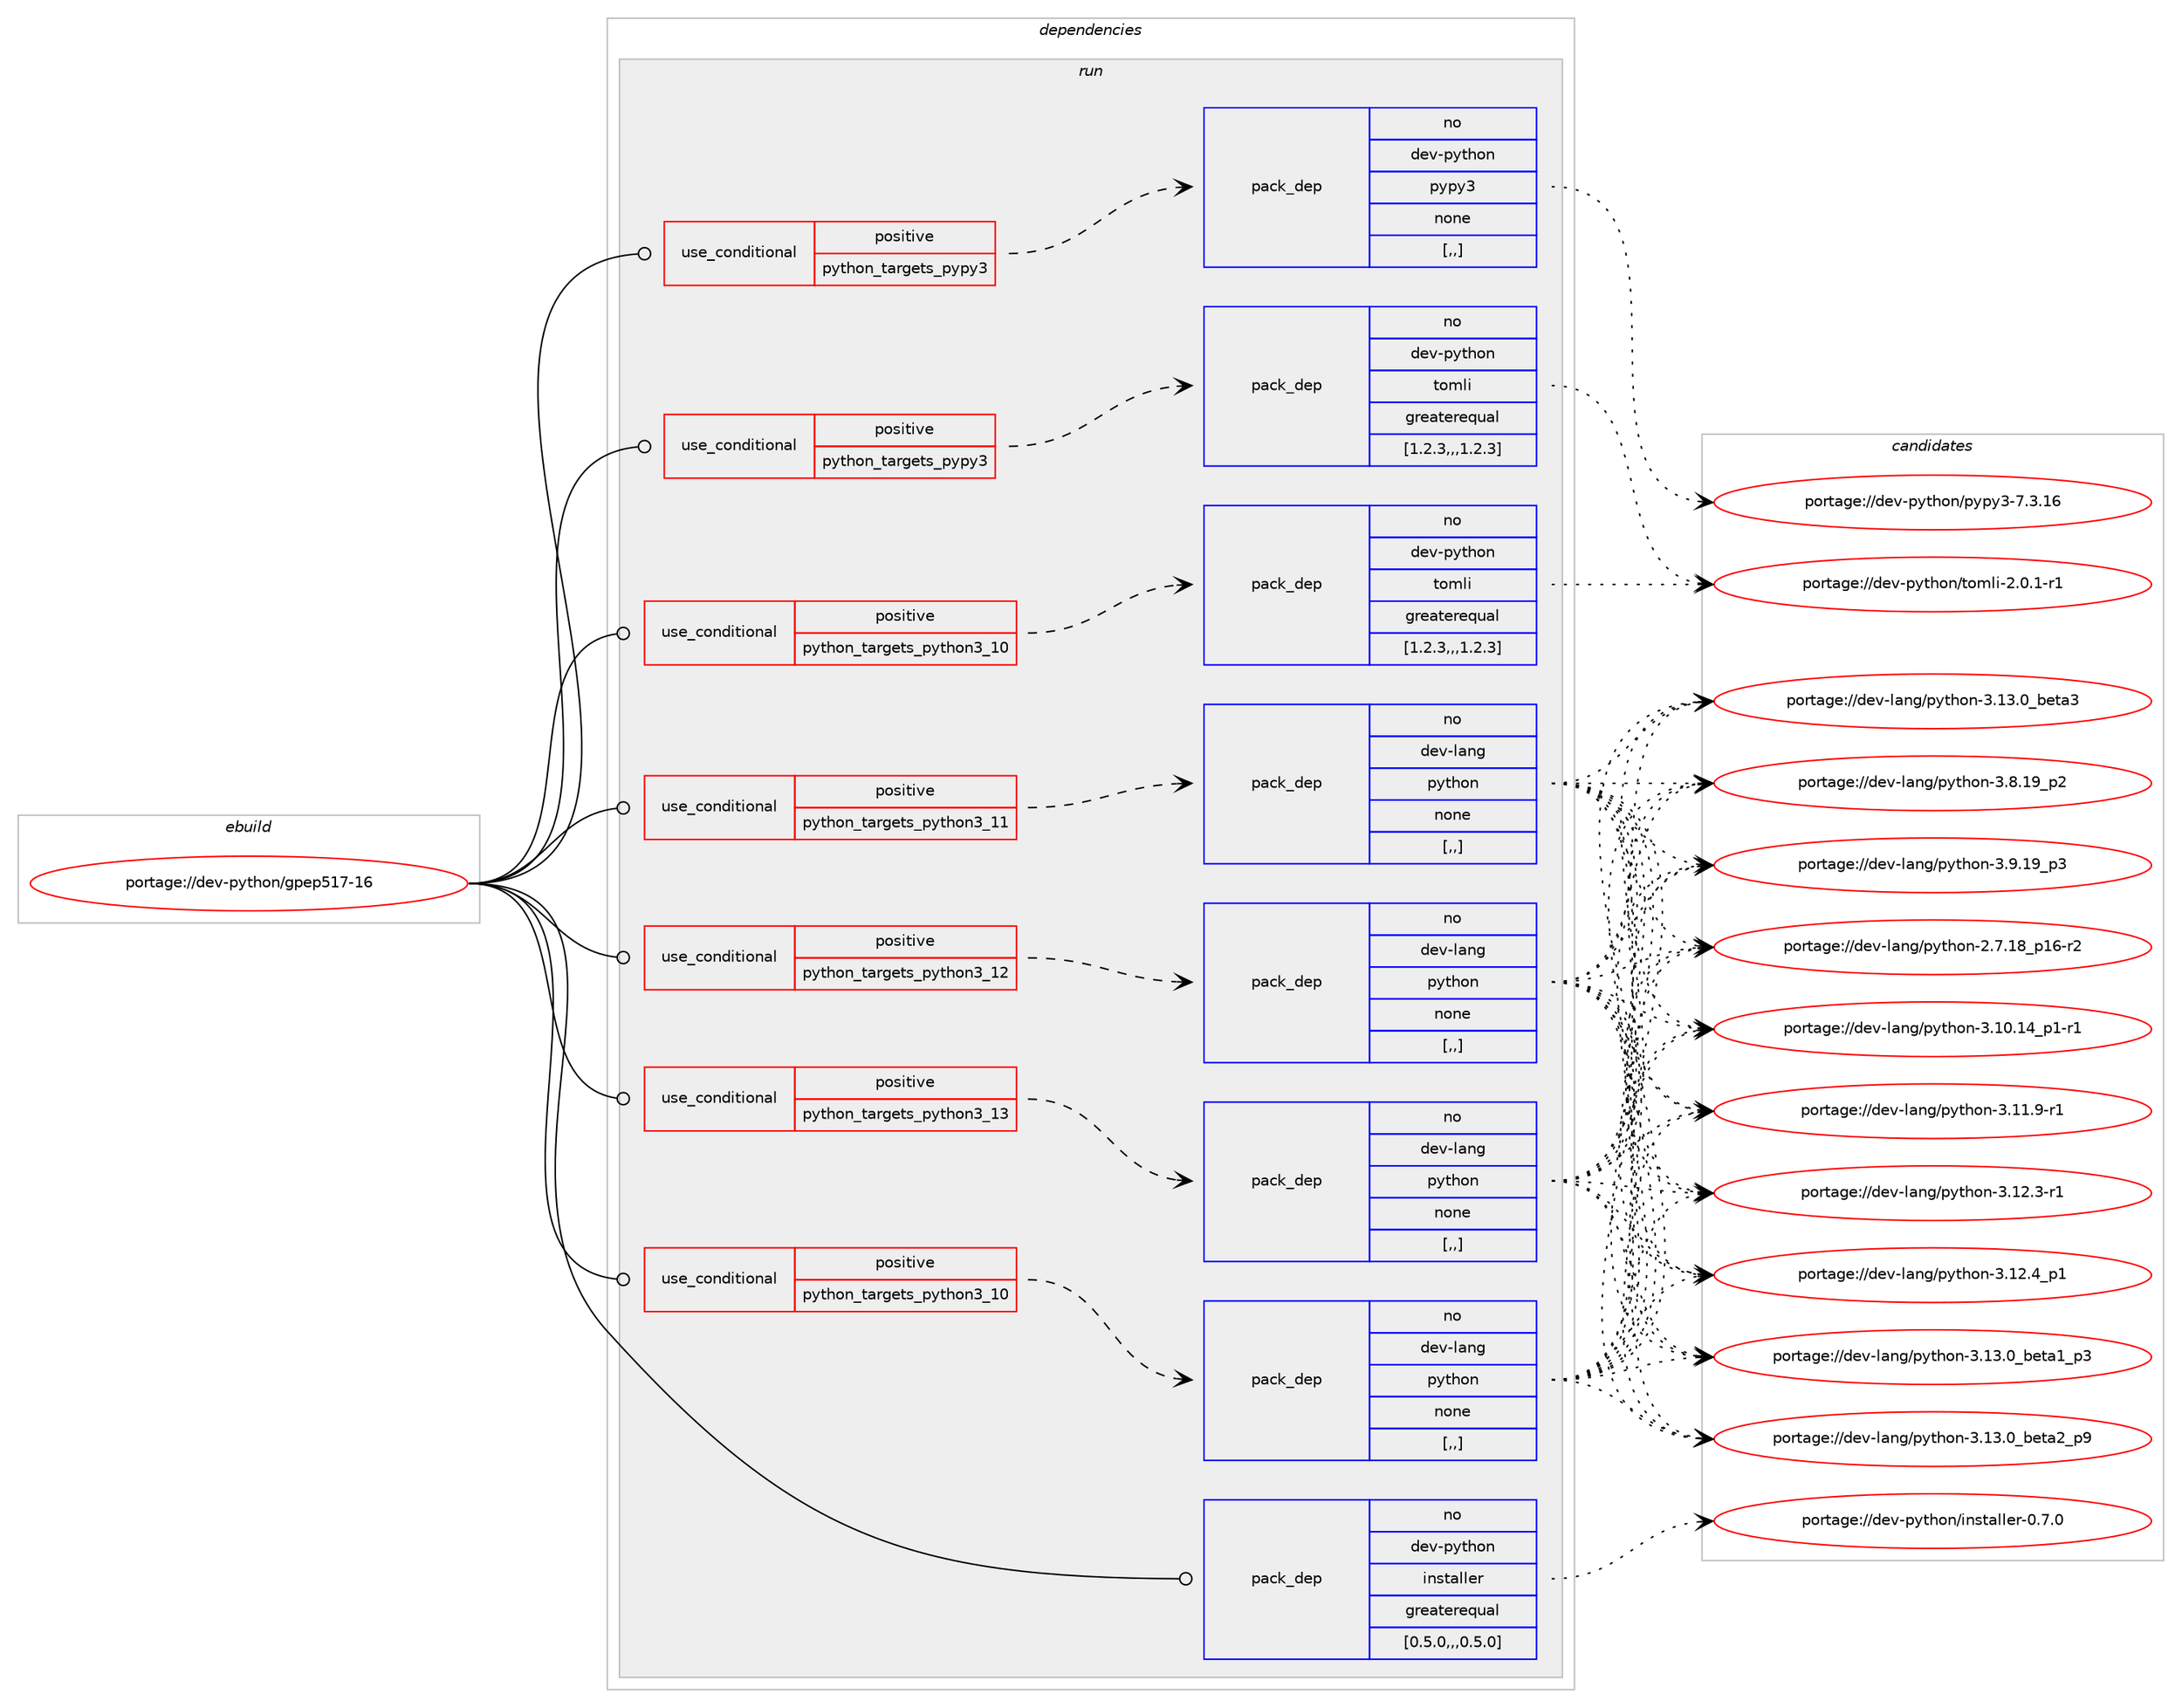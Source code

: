 digraph prolog {

# *************
# Graph options
# *************

newrank=true;
concentrate=true;
compound=true;
graph [rankdir=LR,fontname=Helvetica,fontsize=10,ranksep=1.5];#, ranksep=2.5, nodesep=0.2];
edge  [arrowhead=vee];
node  [fontname=Helvetica,fontsize=10];

# **********
# The ebuild
# **********

subgraph cluster_leftcol {
color=gray;
rank=same;
label=<<i>ebuild</i>>;
id [label="portage://dev-python/gpep517-16", color=red, width=4, href="../dev-python/gpep517-16.svg"];
}

# ****************
# The dependencies
# ****************

subgraph cluster_midcol {
color=gray;
label=<<i>dependencies</i>>;
subgraph cluster_compile {
fillcolor="#eeeeee";
style=filled;
label=<<i>compile</i>>;
}
subgraph cluster_compileandrun {
fillcolor="#eeeeee";
style=filled;
label=<<i>compile and run</i>>;
}
subgraph cluster_run {
fillcolor="#eeeeee";
style=filled;
label=<<i>run</i>>;
subgraph cond32199 {
dependency143789 [label=<<TABLE BORDER="0" CELLBORDER="1" CELLSPACING="0" CELLPADDING="4"><TR><TD ROWSPAN="3" CELLPADDING="10">use_conditional</TD></TR><TR><TD>positive</TD></TR><TR><TD>python_targets_pypy3</TD></TR></TABLE>>, shape=none, color=red];
subgraph pack110375 {
dependency143790 [label=<<TABLE BORDER="0" CELLBORDER="1" CELLSPACING="0" CELLPADDING="4" WIDTH="220"><TR><TD ROWSPAN="6" CELLPADDING="30">pack_dep</TD></TR><TR><TD WIDTH="110">no</TD></TR><TR><TD>dev-python</TD></TR><TR><TD>pypy3</TD></TR><TR><TD>none</TD></TR><TR><TD>[,,]</TD></TR></TABLE>>, shape=none, color=blue];
}
dependency143789:e -> dependency143790:w [weight=20,style="dashed",arrowhead="vee"];
}
id:e -> dependency143789:w [weight=20,style="solid",arrowhead="odot"];
subgraph cond32200 {
dependency143791 [label=<<TABLE BORDER="0" CELLBORDER="1" CELLSPACING="0" CELLPADDING="4"><TR><TD ROWSPAN="3" CELLPADDING="10">use_conditional</TD></TR><TR><TD>positive</TD></TR><TR><TD>python_targets_pypy3</TD></TR></TABLE>>, shape=none, color=red];
subgraph pack110376 {
dependency143792 [label=<<TABLE BORDER="0" CELLBORDER="1" CELLSPACING="0" CELLPADDING="4" WIDTH="220"><TR><TD ROWSPAN="6" CELLPADDING="30">pack_dep</TD></TR><TR><TD WIDTH="110">no</TD></TR><TR><TD>dev-python</TD></TR><TR><TD>tomli</TD></TR><TR><TD>greaterequal</TD></TR><TR><TD>[1.2.3,,,1.2.3]</TD></TR></TABLE>>, shape=none, color=blue];
}
dependency143791:e -> dependency143792:w [weight=20,style="dashed",arrowhead="vee"];
}
id:e -> dependency143791:w [weight=20,style="solid",arrowhead="odot"];
subgraph cond32201 {
dependency143793 [label=<<TABLE BORDER="0" CELLBORDER="1" CELLSPACING="0" CELLPADDING="4"><TR><TD ROWSPAN="3" CELLPADDING="10">use_conditional</TD></TR><TR><TD>positive</TD></TR><TR><TD>python_targets_python3_10</TD></TR></TABLE>>, shape=none, color=red];
subgraph pack110377 {
dependency143794 [label=<<TABLE BORDER="0" CELLBORDER="1" CELLSPACING="0" CELLPADDING="4" WIDTH="220"><TR><TD ROWSPAN="6" CELLPADDING="30">pack_dep</TD></TR><TR><TD WIDTH="110">no</TD></TR><TR><TD>dev-lang</TD></TR><TR><TD>python</TD></TR><TR><TD>none</TD></TR><TR><TD>[,,]</TD></TR></TABLE>>, shape=none, color=blue];
}
dependency143793:e -> dependency143794:w [weight=20,style="dashed",arrowhead="vee"];
}
id:e -> dependency143793:w [weight=20,style="solid",arrowhead="odot"];
subgraph cond32202 {
dependency143795 [label=<<TABLE BORDER="0" CELLBORDER="1" CELLSPACING="0" CELLPADDING="4"><TR><TD ROWSPAN="3" CELLPADDING="10">use_conditional</TD></TR><TR><TD>positive</TD></TR><TR><TD>python_targets_python3_10</TD></TR></TABLE>>, shape=none, color=red];
subgraph pack110378 {
dependency143796 [label=<<TABLE BORDER="0" CELLBORDER="1" CELLSPACING="0" CELLPADDING="4" WIDTH="220"><TR><TD ROWSPAN="6" CELLPADDING="30">pack_dep</TD></TR><TR><TD WIDTH="110">no</TD></TR><TR><TD>dev-python</TD></TR><TR><TD>tomli</TD></TR><TR><TD>greaterequal</TD></TR><TR><TD>[1.2.3,,,1.2.3]</TD></TR></TABLE>>, shape=none, color=blue];
}
dependency143795:e -> dependency143796:w [weight=20,style="dashed",arrowhead="vee"];
}
id:e -> dependency143795:w [weight=20,style="solid",arrowhead="odot"];
subgraph cond32203 {
dependency143797 [label=<<TABLE BORDER="0" CELLBORDER="1" CELLSPACING="0" CELLPADDING="4"><TR><TD ROWSPAN="3" CELLPADDING="10">use_conditional</TD></TR><TR><TD>positive</TD></TR><TR><TD>python_targets_python3_11</TD></TR></TABLE>>, shape=none, color=red];
subgraph pack110379 {
dependency143798 [label=<<TABLE BORDER="0" CELLBORDER="1" CELLSPACING="0" CELLPADDING="4" WIDTH="220"><TR><TD ROWSPAN="6" CELLPADDING="30">pack_dep</TD></TR><TR><TD WIDTH="110">no</TD></TR><TR><TD>dev-lang</TD></TR><TR><TD>python</TD></TR><TR><TD>none</TD></TR><TR><TD>[,,]</TD></TR></TABLE>>, shape=none, color=blue];
}
dependency143797:e -> dependency143798:w [weight=20,style="dashed",arrowhead="vee"];
}
id:e -> dependency143797:w [weight=20,style="solid",arrowhead="odot"];
subgraph cond32204 {
dependency143799 [label=<<TABLE BORDER="0" CELLBORDER="1" CELLSPACING="0" CELLPADDING="4"><TR><TD ROWSPAN="3" CELLPADDING="10">use_conditional</TD></TR><TR><TD>positive</TD></TR><TR><TD>python_targets_python3_12</TD></TR></TABLE>>, shape=none, color=red];
subgraph pack110380 {
dependency143800 [label=<<TABLE BORDER="0" CELLBORDER="1" CELLSPACING="0" CELLPADDING="4" WIDTH="220"><TR><TD ROWSPAN="6" CELLPADDING="30">pack_dep</TD></TR><TR><TD WIDTH="110">no</TD></TR><TR><TD>dev-lang</TD></TR><TR><TD>python</TD></TR><TR><TD>none</TD></TR><TR><TD>[,,]</TD></TR></TABLE>>, shape=none, color=blue];
}
dependency143799:e -> dependency143800:w [weight=20,style="dashed",arrowhead="vee"];
}
id:e -> dependency143799:w [weight=20,style="solid",arrowhead="odot"];
subgraph cond32205 {
dependency143801 [label=<<TABLE BORDER="0" CELLBORDER="1" CELLSPACING="0" CELLPADDING="4"><TR><TD ROWSPAN="3" CELLPADDING="10">use_conditional</TD></TR><TR><TD>positive</TD></TR><TR><TD>python_targets_python3_13</TD></TR></TABLE>>, shape=none, color=red];
subgraph pack110381 {
dependency143802 [label=<<TABLE BORDER="0" CELLBORDER="1" CELLSPACING="0" CELLPADDING="4" WIDTH="220"><TR><TD ROWSPAN="6" CELLPADDING="30">pack_dep</TD></TR><TR><TD WIDTH="110">no</TD></TR><TR><TD>dev-lang</TD></TR><TR><TD>python</TD></TR><TR><TD>none</TD></TR><TR><TD>[,,]</TD></TR></TABLE>>, shape=none, color=blue];
}
dependency143801:e -> dependency143802:w [weight=20,style="dashed",arrowhead="vee"];
}
id:e -> dependency143801:w [weight=20,style="solid",arrowhead="odot"];
subgraph pack110382 {
dependency143803 [label=<<TABLE BORDER="0" CELLBORDER="1" CELLSPACING="0" CELLPADDING="4" WIDTH="220"><TR><TD ROWSPAN="6" CELLPADDING="30">pack_dep</TD></TR><TR><TD WIDTH="110">no</TD></TR><TR><TD>dev-python</TD></TR><TR><TD>installer</TD></TR><TR><TD>greaterequal</TD></TR><TR><TD>[0.5.0,,,0.5.0]</TD></TR></TABLE>>, shape=none, color=blue];
}
id:e -> dependency143803:w [weight=20,style="solid",arrowhead="odot"];
}
}

# **************
# The candidates
# **************

subgraph cluster_choices {
rank=same;
color=gray;
label=<<i>candidates</i>>;

subgraph choice110375 {
color=black;
nodesep=1;
choice10010111845112121116104111110471121211121215145554651464954 [label="portage://dev-python/pypy3-7.3.16", color=red, width=4,href="../dev-python/pypy3-7.3.16.svg"];
dependency143790:e -> choice10010111845112121116104111110471121211121215145554651464954:w [style=dotted,weight="100"];
}
subgraph choice110376 {
color=black;
nodesep=1;
choice10010111845112121116104111110471161111091081054550464846494511449 [label="portage://dev-python/tomli-2.0.1-r1", color=red, width=4,href="../dev-python/tomli-2.0.1-r1.svg"];
dependency143792:e -> choice10010111845112121116104111110471161111091081054550464846494511449:w [style=dotted,weight="100"];
}
subgraph choice110377 {
color=black;
nodesep=1;
choice100101118451089711010347112121116104111110455046554649569511249544511450 [label="portage://dev-lang/python-2.7.18_p16-r2", color=red, width=4,href="../dev-lang/python-2.7.18_p16-r2.svg"];
choice100101118451089711010347112121116104111110455146494846495295112494511449 [label="portage://dev-lang/python-3.10.14_p1-r1", color=red, width=4,href="../dev-lang/python-3.10.14_p1-r1.svg"];
choice100101118451089711010347112121116104111110455146494946574511449 [label="portage://dev-lang/python-3.11.9-r1", color=red, width=4,href="../dev-lang/python-3.11.9-r1.svg"];
choice100101118451089711010347112121116104111110455146495046514511449 [label="portage://dev-lang/python-3.12.3-r1", color=red, width=4,href="../dev-lang/python-3.12.3-r1.svg"];
choice100101118451089711010347112121116104111110455146495046529511249 [label="portage://dev-lang/python-3.12.4_p1", color=red, width=4,href="../dev-lang/python-3.12.4_p1.svg"];
choice10010111845108971101034711212111610411111045514649514648959810111697499511251 [label="portage://dev-lang/python-3.13.0_beta1_p3", color=red, width=4,href="../dev-lang/python-3.13.0_beta1_p3.svg"];
choice10010111845108971101034711212111610411111045514649514648959810111697509511257 [label="portage://dev-lang/python-3.13.0_beta2_p9", color=red, width=4,href="../dev-lang/python-3.13.0_beta2_p9.svg"];
choice1001011184510897110103471121211161041111104551464951464895981011169751 [label="portage://dev-lang/python-3.13.0_beta3", color=red, width=4,href="../dev-lang/python-3.13.0_beta3.svg"];
choice100101118451089711010347112121116104111110455146564649579511250 [label="portage://dev-lang/python-3.8.19_p2", color=red, width=4,href="../dev-lang/python-3.8.19_p2.svg"];
choice100101118451089711010347112121116104111110455146574649579511251 [label="portage://dev-lang/python-3.9.19_p3", color=red, width=4,href="../dev-lang/python-3.9.19_p3.svg"];
dependency143794:e -> choice100101118451089711010347112121116104111110455046554649569511249544511450:w [style=dotted,weight="100"];
dependency143794:e -> choice100101118451089711010347112121116104111110455146494846495295112494511449:w [style=dotted,weight="100"];
dependency143794:e -> choice100101118451089711010347112121116104111110455146494946574511449:w [style=dotted,weight="100"];
dependency143794:e -> choice100101118451089711010347112121116104111110455146495046514511449:w [style=dotted,weight="100"];
dependency143794:e -> choice100101118451089711010347112121116104111110455146495046529511249:w [style=dotted,weight="100"];
dependency143794:e -> choice10010111845108971101034711212111610411111045514649514648959810111697499511251:w [style=dotted,weight="100"];
dependency143794:e -> choice10010111845108971101034711212111610411111045514649514648959810111697509511257:w [style=dotted,weight="100"];
dependency143794:e -> choice1001011184510897110103471121211161041111104551464951464895981011169751:w [style=dotted,weight="100"];
dependency143794:e -> choice100101118451089711010347112121116104111110455146564649579511250:w [style=dotted,weight="100"];
dependency143794:e -> choice100101118451089711010347112121116104111110455146574649579511251:w [style=dotted,weight="100"];
}
subgraph choice110378 {
color=black;
nodesep=1;
choice10010111845112121116104111110471161111091081054550464846494511449 [label="portage://dev-python/tomli-2.0.1-r1", color=red, width=4,href="../dev-python/tomli-2.0.1-r1.svg"];
dependency143796:e -> choice10010111845112121116104111110471161111091081054550464846494511449:w [style=dotted,weight="100"];
}
subgraph choice110379 {
color=black;
nodesep=1;
choice100101118451089711010347112121116104111110455046554649569511249544511450 [label="portage://dev-lang/python-2.7.18_p16-r2", color=red, width=4,href="../dev-lang/python-2.7.18_p16-r2.svg"];
choice100101118451089711010347112121116104111110455146494846495295112494511449 [label="portage://dev-lang/python-3.10.14_p1-r1", color=red, width=4,href="../dev-lang/python-3.10.14_p1-r1.svg"];
choice100101118451089711010347112121116104111110455146494946574511449 [label="portage://dev-lang/python-3.11.9-r1", color=red, width=4,href="../dev-lang/python-3.11.9-r1.svg"];
choice100101118451089711010347112121116104111110455146495046514511449 [label="portage://dev-lang/python-3.12.3-r1", color=red, width=4,href="../dev-lang/python-3.12.3-r1.svg"];
choice100101118451089711010347112121116104111110455146495046529511249 [label="portage://dev-lang/python-3.12.4_p1", color=red, width=4,href="../dev-lang/python-3.12.4_p1.svg"];
choice10010111845108971101034711212111610411111045514649514648959810111697499511251 [label="portage://dev-lang/python-3.13.0_beta1_p3", color=red, width=4,href="../dev-lang/python-3.13.0_beta1_p3.svg"];
choice10010111845108971101034711212111610411111045514649514648959810111697509511257 [label="portage://dev-lang/python-3.13.0_beta2_p9", color=red, width=4,href="../dev-lang/python-3.13.0_beta2_p9.svg"];
choice1001011184510897110103471121211161041111104551464951464895981011169751 [label="portage://dev-lang/python-3.13.0_beta3", color=red, width=4,href="../dev-lang/python-3.13.0_beta3.svg"];
choice100101118451089711010347112121116104111110455146564649579511250 [label="portage://dev-lang/python-3.8.19_p2", color=red, width=4,href="../dev-lang/python-3.8.19_p2.svg"];
choice100101118451089711010347112121116104111110455146574649579511251 [label="portage://dev-lang/python-3.9.19_p3", color=red, width=4,href="../dev-lang/python-3.9.19_p3.svg"];
dependency143798:e -> choice100101118451089711010347112121116104111110455046554649569511249544511450:w [style=dotted,weight="100"];
dependency143798:e -> choice100101118451089711010347112121116104111110455146494846495295112494511449:w [style=dotted,weight="100"];
dependency143798:e -> choice100101118451089711010347112121116104111110455146494946574511449:w [style=dotted,weight="100"];
dependency143798:e -> choice100101118451089711010347112121116104111110455146495046514511449:w [style=dotted,weight="100"];
dependency143798:e -> choice100101118451089711010347112121116104111110455146495046529511249:w [style=dotted,weight="100"];
dependency143798:e -> choice10010111845108971101034711212111610411111045514649514648959810111697499511251:w [style=dotted,weight="100"];
dependency143798:e -> choice10010111845108971101034711212111610411111045514649514648959810111697509511257:w [style=dotted,weight="100"];
dependency143798:e -> choice1001011184510897110103471121211161041111104551464951464895981011169751:w [style=dotted,weight="100"];
dependency143798:e -> choice100101118451089711010347112121116104111110455146564649579511250:w [style=dotted,weight="100"];
dependency143798:e -> choice100101118451089711010347112121116104111110455146574649579511251:w [style=dotted,weight="100"];
}
subgraph choice110380 {
color=black;
nodesep=1;
choice100101118451089711010347112121116104111110455046554649569511249544511450 [label="portage://dev-lang/python-2.7.18_p16-r2", color=red, width=4,href="../dev-lang/python-2.7.18_p16-r2.svg"];
choice100101118451089711010347112121116104111110455146494846495295112494511449 [label="portage://dev-lang/python-3.10.14_p1-r1", color=red, width=4,href="../dev-lang/python-3.10.14_p1-r1.svg"];
choice100101118451089711010347112121116104111110455146494946574511449 [label="portage://dev-lang/python-3.11.9-r1", color=red, width=4,href="../dev-lang/python-3.11.9-r1.svg"];
choice100101118451089711010347112121116104111110455146495046514511449 [label="portage://dev-lang/python-3.12.3-r1", color=red, width=4,href="../dev-lang/python-3.12.3-r1.svg"];
choice100101118451089711010347112121116104111110455146495046529511249 [label="portage://dev-lang/python-3.12.4_p1", color=red, width=4,href="../dev-lang/python-3.12.4_p1.svg"];
choice10010111845108971101034711212111610411111045514649514648959810111697499511251 [label="portage://dev-lang/python-3.13.0_beta1_p3", color=red, width=4,href="../dev-lang/python-3.13.0_beta1_p3.svg"];
choice10010111845108971101034711212111610411111045514649514648959810111697509511257 [label="portage://dev-lang/python-3.13.0_beta2_p9", color=red, width=4,href="../dev-lang/python-3.13.0_beta2_p9.svg"];
choice1001011184510897110103471121211161041111104551464951464895981011169751 [label="portage://dev-lang/python-3.13.0_beta3", color=red, width=4,href="../dev-lang/python-3.13.0_beta3.svg"];
choice100101118451089711010347112121116104111110455146564649579511250 [label="portage://dev-lang/python-3.8.19_p2", color=red, width=4,href="../dev-lang/python-3.8.19_p2.svg"];
choice100101118451089711010347112121116104111110455146574649579511251 [label="portage://dev-lang/python-3.9.19_p3", color=red, width=4,href="../dev-lang/python-3.9.19_p3.svg"];
dependency143800:e -> choice100101118451089711010347112121116104111110455046554649569511249544511450:w [style=dotted,weight="100"];
dependency143800:e -> choice100101118451089711010347112121116104111110455146494846495295112494511449:w [style=dotted,weight="100"];
dependency143800:e -> choice100101118451089711010347112121116104111110455146494946574511449:w [style=dotted,weight="100"];
dependency143800:e -> choice100101118451089711010347112121116104111110455146495046514511449:w [style=dotted,weight="100"];
dependency143800:e -> choice100101118451089711010347112121116104111110455146495046529511249:w [style=dotted,weight="100"];
dependency143800:e -> choice10010111845108971101034711212111610411111045514649514648959810111697499511251:w [style=dotted,weight="100"];
dependency143800:e -> choice10010111845108971101034711212111610411111045514649514648959810111697509511257:w [style=dotted,weight="100"];
dependency143800:e -> choice1001011184510897110103471121211161041111104551464951464895981011169751:w [style=dotted,weight="100"];
dependency143800:e -> choice100101118451089711010347112121116104111110455146564649579511250:w [style=dotted,weight="100"];
dependency143800:e -> choice100101118451089711010347112121116104111110455146574649579511251:w [style=dotted,weight="100"];
}
subgraph choice110381 {
color=black;
nodesep=1;
choice100101118451089711010347112121116104111110455046554649569511249544511450 [label="portage://dev-lang/python-2.7.18_p16-r2", color=red, width=4,href="../dev-lang/python-2.7.18_p16-r2.svg"];
choice100101118451089711010347112121116104111110455146494846495295112494511449 [label="portage://dev-lang/python-3.10.14_p1-r1", color=red, width=4,href="../dev-lang/python-3.10.14_p1-r1.svg"];
choice100101118451089711010347112121116104111110455146494946574511449 [label="portage://dev-lang/python-3.11.9-r1", color=red, width=4,href="../dev-lang/python-3.11.9-r1.svg"];
choice100101118451089711010347112121116104111110455146495046514511449 [label="portage://dev-lang/python-3.12.3-r1", color=red, width=4,href="../dev-lang/python-3.12.3-r1.svg"];
choice100101118451089711010347112121116104111110455146495046529511249 [label="portage://dev-lang/python-3.12.4_p1", color=red, width=4,href="../dev-lang/python-3.12.4_p1.svg"];
choice10010111845108971101034711212111610411111045514649514648959810111697499511251 [label="portage://dev-lang/python-3.13.0_beta1_p3", color=red, width=4,href="../dev-lang/python-3.13.0_beta1_p3.svg"];
choice10010111845108971101034711212111610411111045514649514648959810111697509511257 [label="portage://dev-lang/python-3.13.0_beta2_p9", color=red, width=4,href="../dev-lang/python-3.13.0_beta2_p9.svg"];
choice1001011184510897110103471121211161041111104551464951464895981011169751 [label="portage://dev-lang/python-3.13.0_beta3", color=red, width=4,href="../dev-lang/python-3.13.0_beta3.svg"];
choice100101118451089711010347112121116104111110455146564649579511250 [label="portage://dev-lang/python-3.8.19_p2", color=red, width=4,href="../dev-lang/python-3.8.19_p2.svg"];
choice100101118451089711010347112121116104111110455146574649579511251 [label="portage://dev-lang/python-3.9.19_p3", color=red, width=4,href="../dev-lang/python-3.9.19_p3.svg"];
dependency143802:e -> choice100101118451089711010347112121116104111110455046554649569511249544511450:w [style=dotted,weight="100"];
dependency143802:e -> choice100101118451089711010347112121116104111110455146494846495295112494511449:w [style=dotted,weight="100"];
dependency143802:e -> choice100101118451089711010347112121116104111110455146494946574511449:w [style=dotted,weight="100"];
dependency143802:e -> choice100101118451089711010347112121116104111110455146495046514511449:w [style=dotted,weight="100"];
dependency143802:e -> choice100101118451089711010347112121116104111110455146495046529511249:w [style=dotted,weight="100"];
dependency143802:e -> choice10010111845108971101034711212111610411111045514649514648959810111697499511251:w [style=dotted,weight="100"];
dependency143802:e -> choice10010111845108971101034711212111610411111045514649514648959810111697509511257:w [style=dotted,weight="100"];
dependency143802:e -> choice1001011184510897110103471121211161041111104551464951464895981011169751:w [style=dotted,weight="100"];
dependency143802:e -> choice100101118451089711010347112121116104111110455146564649579511250:w [style=dotted,weight="100"];
dependency143802:e -> choice100101118451089711010347112121116104111110455146574649579511251:w [style=dotted,weight="100"];
}
subgraph choice110382 {
color=black;
nodesep=1;
choice100101118451121211161041111104710511011511697108108101114454846554648 [label="portage://dev-python/installer-0.7.0", color=red, width=4,href="../dev-python/installer-0.7.0.svg"];
dependency143803:e -> choice100101118451121211161041111104710511011511697108108101114454846554648:w [style=dotted,weight="100"];
}
}

}
